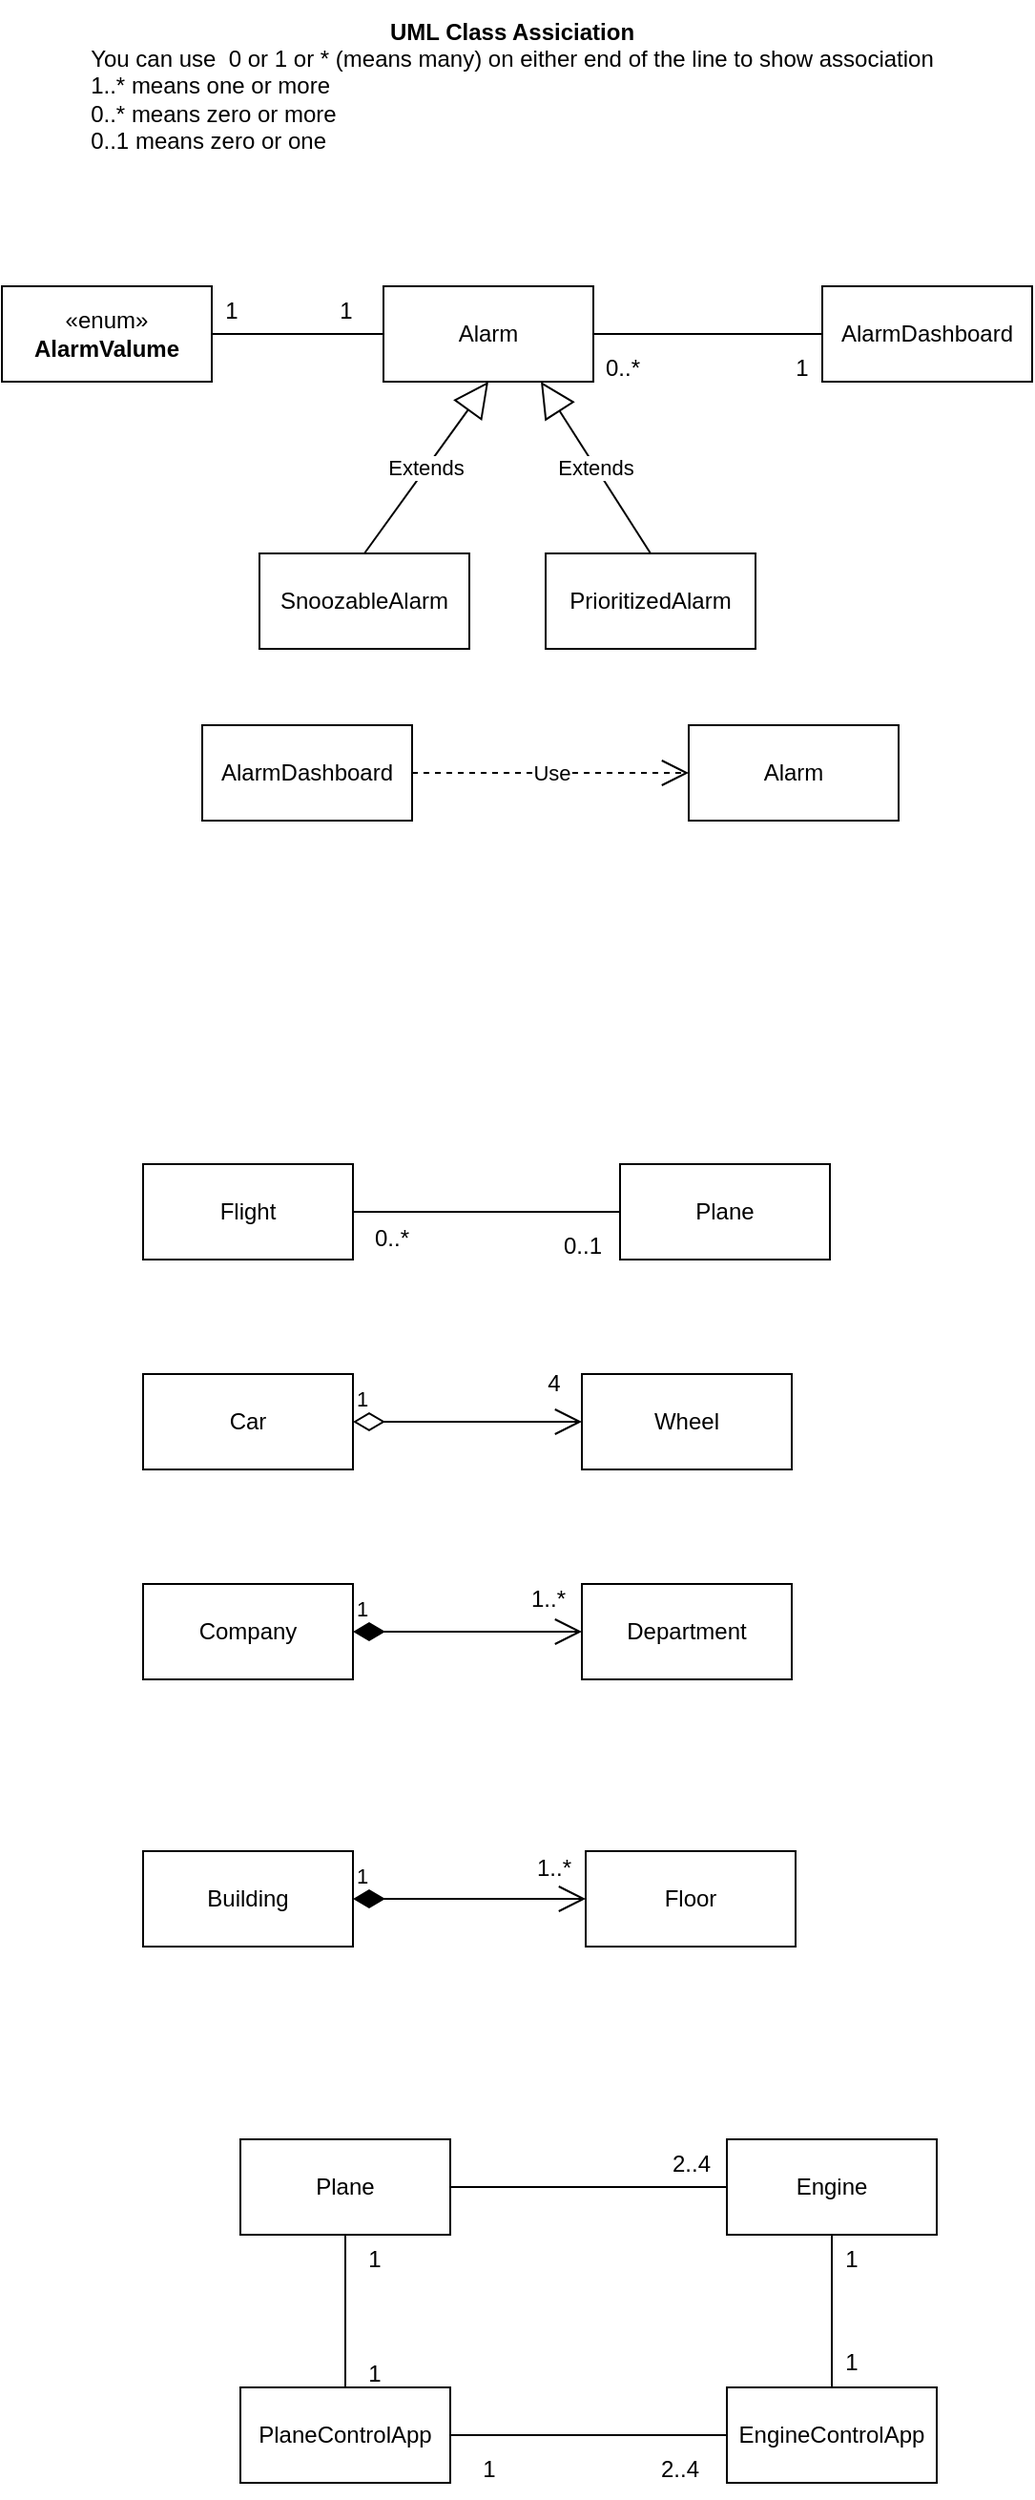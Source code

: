 <mxfile version="23.1.6" type="device">
  <diagram name="Page-1" id="PVlP727mo563Jm-Nn-ri">
    <mxGraphModel dx="1169" dy="633" grid="1" gridSize="10" guides="1" tooltips="1" connect="1" arrows="1" fold="1" page="1" pageScale="1" pageWidth="850" pageHeight="1100" math="0" shadow="0">
      <root>
        <mxCell id="0" />
        <mxCell id="1" parent="0" />
        <mxCell id="AKbd1i7YC7B8-x8BVuEd-1" value="Alarm" style="html=1;whiteSpace=wrap;" vertex="1" parent="1">
          <mxGeometry x="370" y="340" width="110" height="50" as="geometry" />
        </mxCell>
        <mxCell id="AKbd1i7YC7B8-x8BVuEd-2" value="AlarmDashboard" style="html=1;whiteSpace=wrap;" vertex="1" parent="1">
          <mxGeometry x="600" y="340" width="110" height="50" as="geometry" />
        </mxCell>
        <mxCell id="AKbd1i7YC7B8-x8BVuEd-4" value="" style="endArrow=none;html=1;edgeStyle=orthogonalEdgeStyle;rounded=0;entryX=0;entryY=0.5;entryDx=0;entryDy=0;exitX=1;exitY=0.5;exitDx=0;exitDy=0;" edge="1" parent="1" source="AKbd1i7YC7B8-x8BVuEd-1" target="AKbd1i7YC7B8-x8BVuEd-2">
          <mxGeometry relative="1" as="geometry">
            <mxPoint x="260" y="520" as="sourcePoint" />
            <mxPoint x="420" y="520" as="targetPoint" />
          </mxGeometry>
        </mxCell>
        <mxCell id="AKbd1i7YC7B8-x8BVuEd-7" value="&lt;b&gt;UML Class Assiciation&lt;/b&gt;&lt;br&gt;You can use&amp;nbsp; 0 or 1 or * (means many) on either end of the line to show association&lt;br&gt;&lt;div style=&quot;text-align: justify;&quot;&gt;&lt;span style=&quot;background-color: initial;&quot;&gt;1..* means one or more&lt;/span&gt;&lt;/div&gt;&lt;div style=&quot;text-align: justify;&quot;&gt;&lt;span style=&quot;background-color: initial;&quot;&gt;0..* means zero or more&lt;/span&gt;&lt;/div&gt;&lt;div style=&quot;text-align: justify;&quot;&gt;&lt;span style=&quot;background-color: initial;&quot;&gt;0..1 means zero or one&amp;nbsp;&lt;/span&gt;&lt;/div&gt;" style="text;html=1;align=center;verticalAlign=middle;resizable=0;points=[];autosize=1;strokeColor=none;fillColor=none;" vertex="1" parent="1">
          <mxGeometry x="202" y="190" width="470" height="90" as="geometry" />
        </mxCell>
        <mxCell id="AKbd1i7YC7B8-x8BVuEd-8" value="0..*" style="text;html=1;align=center;verticalAlign=middle;resizable=0;points=[];autosize=1;strokeColor=none;fillColor=none;" vertex="1" parent="1">
          <mxGeometry x="475" y="368" width="40" height="30" as="geometry" />
        </mxCell>
        <mxCell id="AKbd1i7YC7B8-x8BVuEd-9" value="1" style="text;html=1;align=center;verticalAlign=middle;resizable=0;points=[];autosize=1;strokeColor=none;fillColor=none;" vertex="1" parent="1">
          <mxGeometry x="574" y="368" width="30" height="30" as="geometry" />
        </mxCell>
        <mxCell id="AKbd1i7YC7B8-x8BVuEd-10" value="Flight" style="html=1;whiteSpace=wrap;" vertex="1" parent="1">
          <mxGeometry x="244" y="800" width="110" height="50" as="geometry" />
        </mxCell>
        <mxCell id="AKbd1i7YC7B8-x8BVuEd-11" value="Plane" style="html=1;whiteSpace=wrap;" vertex="1" parent="1">
          <mxGeometry x="494" y="800" width="110" height="50" as="geometry" />
        </mxCell>
        <mxCell id="AKbd1i7YC7B8-x8BVuEd-12" value="" style="endArrow=none;html=1;edgeStyle=orthogonalEdgeStyle;rounded=0;entryX=0;entryY=0.5;entryDx=0;entryDy=0;exitX=1;exitY=0.5;exitDx=0;exitDy=0;" edge="1" parent="1" source="AKbd1i7YC7B8-x8BVuEd-10" target="AKbd1i7YC7B8-x8BVuEd-11">
          <mxGeometry relative="1" as="geometry">
            <mxPoint x="434" y="675" as="sourcePoint" />
            <mxPoint x="554" y="675" as="targetPoint" />
          </mxGeometry>
        </mxCell>
        <mxCell id="AKbd1i7YC7B8-x8BVuEd-13" value="0..1" style="text;html=1;align=center;verticalAlign=middle;resizable=0;points=[];autosize=1;strokeColor=none;fillColor=none;" vertex="1" parent="1">
          <mxGeometry x="454" y="828" width="40" height="30" as="geometry" />
        </mxCell>
        <mxCell id="AKbd1i7YC7B8-x8BVuEd-14" value="0..*" style="text;html=1;align=center;verticalAlign=middle;resizable=0;points=[];autosize=1;strokeColor=none;fillColor=none;" vertex="1" parent="1">
          <mxGeometry x="354" y="824" width="40" height="30" as="geometry" />
        </mxCell>
        <mxCell id="AKbd1i7YC7B8-x8BVuEd-15" value="Car" style="html=1;whiteSpace=wrap;" vertex="1" parent="1">
          <mxGeometry x="244" y="910" width="110" height="50" as="geometry" />
        </mxCell>
        <mxCell id="AKbd1i7YC7B8-x8BVuEd-16" value="Wheel" style="html=1;whiteSpace=wrap;" vertex="1" parent="1">
          <mxGeometry x="474" y="910" width="110" height="50" as="geometry" />
        </mxCell>
        <mxCell id="AKbd1i7YC7B8-x8BVuEd-18" value="4" style="text;html=1;align=center;verticalAlign=middle;resizable=0;points=[];autosize=1;strokeColor=none;fillColor=none;" vertex="1" parent="1">
          <mxGeometry x="444" y="900" width="30" height="30" as="geometry" />
        </mxCell>
        <mxCell id="AKbd1i7YC7B8-x8BVuEd-19" value="1" style="endArrow=open;html=1;endSize=12;startArrow=diamondThin;startSize=14;startFill=0;edgeStyle=orthogonalEdgeStyle;align=left;verticalAlign=bottom;rounded=0;exitX=1;exitY=0.5;exitDx=0;exitDy=0;entryX=0;entryY=0.5;entryDx=0;entryDy=0;" edge="1" parent="1" source="AKbd1i7YC7B8-x8BVuEd-15" target="AKbd1i7YC7B8-x8BVuEd-16">
          <mxGeometry x="-1" y="3" relative="1" as="geometry">
            <mxPoint x="339" y="870" as="sourcePoint" />
            <mxPoint x="499" y="870" as="targetPoint" />
          </mxGeometry>
        </mxCell>
        <mxCell id="AKbd1i7YC7B8-x8BVuEd-20" value="Company" style="html=1;whiteSpace=wrap;" vertex="1" parent="1">
          <mxGeometry x="244" y="1020" width="110" height="50" as="geometry" />
        </mxCell>
        <mxCell id="AKbd1i7YC7B8-x8BVuEd-21" value="Department" style="html=1;whiteSpace=wrap;" vertex="1" parent="1">
          <mxGeometry x="474" y="1020" width="110" height="50" as="geometry" />
        </mxCell>
        <mxCell id="AKbd1i7YC7B8-x8BVuEd-22" value="1" style="endArrow=open;html=1;endSize=12;startArrow=diamondThin;startSize=14;startFill=1;edgeStyle=orthogonalEdgeStyle;align=left;verticalAlign=bottom;rounded=0;entryX=0;entryY=0.5;entryDx=0;entryDy=0;exitX=1;exitY=0.5;exitDx=0;exitDy=0;" edge="1" parent="1" source="AKbd1i7YC7B8-x8BVuEd-20" target="AKbd1i7YC7B8-x8BVuEd-21">
          <mxGeometry x="-1" y="3" relative="1" as="geometry">
            <mxPoint x="174" y="860" as="sourcePoint" />
            <mxPoint x="334" y="860" as="targetPoint" />
          </mxGeometry>
        </mxCell>
        <mxCell id="AKbd1i7YC7B8-x8BVuEd-23" value="1..*" style="text;html=1;align=center;verticalAlign=middle;resizable=0;points=[];autosize=1;strokeColor=none;fillColor=none;" vertex="1" parent="1">
          <mxGeometry x="436" y="1013" width="40" height="30" as="geometry" />
        </mxCell>
        <mxCell id="AKbd1i7YC7B8-x8BVuEd-24" value="Building" style="html=1;whiteSpace=wrap;" vertex="1" parent="1">
          <mxGeometry x="244" y="1160" width="110" height="50" as="geometry" />
        </mxCell>
        <mxCell id="AKbd1i7YC7B8-x8BVuEd-25" value="Floor" style="html=1;whiteSpace=wrap;" vertex="1" parent="1">
          <mxGeometry x="476" y="1160" width="110" height="50" as="geometry" />
        </mxCell>
        <mxCell id="AKbd1i7YC7B8-x8BVuEd-26" value="1" style="endArrow=open;html=1;endSize=12;startArrow=diamondThin;startSize=14;startFill=1;edgeStyle=orthogonalEdgeStyle;align=left;verticalAlign=bottom;rounded=0;exitX=1;exitY=0.5;exitDx=0;exitDy=0;entryX=0;entryY=0.5;entryDx=0;entryDy=0;" edge="1" parent="1" source="AKbd1i7YC7B8-x8BVuEd-24" target="AKbd1i7YC7B8-x8BVuEd-25">
          <mxGeometry x="-1" y="3" relative="1" as="geometry">
            <mxPoint x="339" y="1240" as="sourcePoint" />
            <mxPoint x="499" y="1240" as="targetPoint" />
          </mxGeometry>
        </mxCell>
        <mxCell id="AKbd1i7YC7B8-x8BVuEd-27" value="1..*" style="text;html=1;align=center;verticalAlign=middle;resizable=0;points=[];autosize=1;strokeColor=none;fillColor=none;" vertex="1" parent="1">
          <mxGeometry x="439" y="1154" width="40" height="30" as="geometry" />
        </mxCell>
        <mxCell id="AKbd1i7YC7B8-x8BVuEd-28" value="Plane" style="html=1;whiteSpace=wrap;" vertex="1" parent="1">
          <mxGeometry x="295" y="1311" width="110" height="50" as="geometry" />
        </mxCell>
        <mxCell id="AKbd1i7YC7B8-x8BVuEd-29" value="Engine" style="html=1;whiteSpace=wrap;" vertex="1" parent="1">
          <mxGeometry x="550" y="1311" width="110" height="50" as="geometry" />
        </mxCell>
        <mxCell id="AKbd1i7YC7B8-x8BVuEd-30" value="EngineControlApp" style="html=1;whiteSpace=wrap;" vertex="1" parent="1">
          <mxGeometry x="550" y="1441" width="110" height="50" as="geometry" />
        </mxCell>
        <mxCell id="AKbd1i7YC7B8-x8BVuEd-31" value="" style="endArrow=none;html=1;edgeStyle=orthogonalEdgeStyle;rounded=0;entryX=0.5;entryY=0;entryDx=0;entryDy=0;exitX=0.5;exitY=1;exitDx=0;exitDy=0;" edge="1" parent="1" source="AKbd1i7YC7B8-x8BVuEd-29" target="AKbd1i7YC7B8-x8BVuEd-30">
          <mxGeometry relative="1" as="geometry">
            <mxPoint x="295" y="1261" as="sourcePoint" />
            <mxPoint x="455" y="1261" as="targetPoint" />
          </mxGeometry>
        </mxCell>
        <mxCell id="AKbd1i7YC7B8-x8BVuEd-34" value="PlaneControlApp" style="html=1;whiteSpace=wrap;" vertex="1" parent="1">
          <mxGeometry x="295" y="1441" width="110" height="50" as="geometry" />
        </mxCell>
        <mxCell id="AKbd1i7YC7B8-x8BVuEd-35" value="" style="endArrow=none;html=1;edgeStyle=orthogonalEdgeStyle;rounded=0;exitX=0.5;exitY=1;exitDx=0;exitDy=0;" edge="1" parent="1" source="AKbd1i7YC7B8-x8BVuEd-28" target="AKbd1i7YC7B8-x8BVuEd-34">
          <mxGeometry relative="1" as="geometry">
            <mxPoint x="615" y="1371" as="sourcePoint" />
            <mxPoint x="615" y="1451" as="targetPoint" />
          </mxGeometry>
        </mxCell>
        <mxCell id="AKbd1i7YC7B8-x8BVuEd-36" value="" style="endArrow=none;html=1;edgeStyle=orthogonalEdgeStyle;rounded=0;exitX=1;exitY=0.5;exitDx=0;exitDy=0;entryX=0;entryY=0.5;entryDx=0;entryDy=0;" edge="1" parent="1" source="AKbd1i7YC7B8-x8BVuEd-28" target="AKbd1i7YC7B8-x8BVuEd-29">
          <mxGeometry relative="1" as="geometry">
            <mxPoint x="360" y="1371" as="sourcePoint" />
            <mxPoint x="360" y="1451" as="targetPoint" />
          </mxGeometry>
        </mxCell>
        <mxCell id="AKbd1i7YC7B8-x8BVuEd-37" value="" style="endArrow=none;html=1;edgeStyle=orthogonalEdgeStyle;rounded=0;exitX=1;exitY=0.5;exitDx=0;exitDy=0;entryX=0;entryY=0.5;entryDx=0;entryDy=0;" edge="1" parent="1" source="AKbd1i7YC7B8-x8BVuEd-34" target="AKbd1i7YC7B8-x8BVuEd-30">
          <mxGeometry relative="1" as="geometry">
            <mxPoint x="415" y="1346" as="sourcePoint" />
            <mxPoint x="560" y="1346" as="targetPoint" />
          </mxGeometry>
        </mxCell>
        <mxCell id="AKbd1i7YC7B8-x8BVuEd-38" value="1" style="text;html=1;align=center;verticalAlign=middle;resizable=0;points=[];autosize=1;strokeColor=none;fillColor=none;" vertex="1" parent="1">
          <mxGeometry x="600" y="1359" width="30" height="30" as="geometry" />
        </mxCell>
        <mxCell id="AKbd1i7YC7B8-x8BVuEd-39" value="1" style="text;html=1;align=center;verticalAlign=middle;resizable=0;points=[];autosize=1;strokeColor=none;fillColor=none;" vertex="1" parent="1">
          <mxGeometry x="600" y="1413" width="30" height="30" as="geometry" />
        </mxCell>
        <mxCell id="AKbd1i7YC7B8-x8BVuEd-40" value="2..4" style="text;html=1;align=center;verticalAlign=middle;resizable=0;points=[];autosize=1;strokeColor=none;fillColor=none;" vertex="1" parent="1">
          <mxGeometry x="511" y="1309" width="40" height="30" as="geometry" />
        </mxCell>
        <mxCell id="AKbd1i7YC7B8-x8BVuEd-41" value="1" style="text;html=1;align=center;verticalAlign=middle;resizable=0;points=[];autosize=1;strokeColor=none;fillColor=none;" vertex="1" parent="1">
          <mxGeometry x="410" y="1469" width="30" height="30" as="geometry" />
        </mxCell>
        <mxCell id="AKbd1i7YC7B8-x8BVuEd-42" value="2..4" style="text;html=1;align=center;verticalAlign=middle;resizable=0;points=[];autosize=1;strokeColor=none;fillColor=none;" vertex="1" parent="1">
          <mxGeometry x="505" y="1469" width="40" height="30" as="geometry" />
        </mxCell>
        <mxCell id="AKbd1i7YC7B8-x8BVuEd-43" value="1" style="text;html=1;align=center;verticalAlign=middle;resizable=0;points=[];autosize=1;strokeColor=none;fillColor=none;" vertex="1" parent="1">
          <mxGeometry x="350" y="1359" width="30" height="30" as="geometry" />
        </mxCell>
        <mxCell id="AKbd1i7YC7B8-x8BVuEd-45" value="1" style="text;html=1;align=center;verticalAlign=middle;resizable=0;points=[];autosize=1;strokeColor=none;fillColor=none;" vertex="1" parent="1">
          <mxGeometry x="350" y="1419" width="30" height="30" as="geometry" />
        </mxCell>
        <mxCell id="AKbd1i7YC7B8-x8BVuEd-46" value="Use" style="endArrow=open;endSize=12;dashed=1;html=1;rounded=0;entryX=0;entryY=0.5;entryDx=0;entryDy=0;" edge="1" parent="1" source="AKbd1i7YC7B8-x8BVuEd-55" target="AKbd1i7YC7B8-x8BVuEd-56">
          <mxGeometry width="160" relative="1" as="geometry">
            <mxPoint x="330" y="600" as="sourcePoint" />
            <mxPoint x="510" y="600" as="targetPoint" />
          </mxGeometry>
        </mxCell>
        <mxCell id="AKbd1i7YC7B8-x8BVuEd-47" value="«enum»&lt;br&gt;&lt;b&gt;AlarmValume&lt;/b&gt;" style="html=1;whiteSpace=wrap;" vertex="1" parent="1">
          <mxGeometry x="170" y="340" width="110" height="50" as="geometry" />
        </mxCell>
        <mxCell id="AKbd1i7YC7B8-x8BVuEd-48" value="" style="endArrow=none;html=1;edgeStyle=orthogonalEdgeStyle;rounded=0;entryX=0;entryY=0.5;entryDx=0;entryDy=0;exitX=1;exitY=0.5;exitDx=0;exitDy=0;" edge="1" parent="1" source="AKbd1i7YC7B8-x8BVuEd-47" target="AKbd1i7YC7B8-x8BVuEd-1">
          <mxGeometry relative="1" as="geometry">
            <mxPoint x="490" y="375" as="sourcePoint" />
            <mxPoint x="610" y="375" as="targetPoint" />
          </mxGeometry>
        </mxCell>
        <mxCell id="AKbd1i7YC7B8-x8BVuEd-49" value="1" style="text;html=1;align=center;verticalAlign=middle;resizable=0;points=[];autosize=1;strokeColor=none;fillColor=none;" vertex="1" parent="1">
          <mxGeometry x="275" y="338" width="30" height="30" as="geometry" />
        </mxCell>
        <mxCell id="AKbd1i7YC7B8-x8BVuEd-50" value="1" style="text;html=1;align=center;verticalAlign=middle;resizable=0;points=[];autosize=1;strokeColor=none;fillColor=none;" vertex="1" parent="1">
          <mxGeometry x="335" y="338" width="30" height="30" as="geometry" />
        </mxCell>
        <mxCell id="AKbd1i7YC7B8-x8BVuEd-51" value="SnoozableAlarm" style="html=1;whiteSpace=wrap;" vertex="1" parent="1">
          <mxGeometry x="305" y="480" width="110" height="50" as="geometry" />
        </mxCell>
        <mxCell id="AKbd1i7YC7B8-x8BVuEd-52" value="PrioritizedAlarm" style="html=1;whiteSpace=wrap;" vertex="1" parent="1">
          <mxGeometry x="455" y="480" width="110" height="50" as="geometry" />
        </mxCell>
        <mxCell id="AKbd1i7YC7B8-x8BVuEd-53" value="Extends" style="endArrow=block;endSize=16;endFill=0;html=1;rounded=0;entryX=0.5;entryY=1;entryDx=0;entryDy=0;exitX=0.5;exitY=0;exitDx=0;exitDy=0;" edge="1" parent="1" source="AKbd1i7YC7B8-x8BVuEd-51" target="AKbd1i7YC7B8-x8BVuEd-1">
          <mxGeometry width="160" relative="1" as="geometry">
            <mxPoint x="260" y="440" as="sourcePoint" />
            <mxPoint x="420" y="440" as="targetPoint" />
          </mxGeometry>
        </mxCell>
        <mxCell id="AKbd1i7YC7B8-x8BVuEd-54" value="Extends" style="endArrow=block;endSize=16;endFill=0;html=1;rounded=0;entryX=0.75;entryY=1;entryDx=0;entryDy=0;exitX=0.5;exitY=0;exitDx=0;exitDy=0;" edge="1" parent="1" source="AKbd1i7YC7B8-x8BVuEd-52" target="AKbd1i7YC7B8-x8BVuEd-1">
          <mxGeometry width="160" relative="1" as="geometry">
            <mxPoint x="370" y="490" as="sourcePoint" />
            <mxPoint x="435" y="400" as="targetPoint" />
          </mxGeometry>
        </mxCell>
        <mxCell id="AKbd1i7YC7B8-x8BVuEd-56" value="Alarm" style="html=1;whiteSpace=wrap;" vertex="1" parent="1">
          <mxGeometry x="530" y="570" width="110" height="50" as="geometry" />
        </mxCell>
        <mxCell id="AKbd1i7YC7B8-x8BVuEd-57" value="" style="endArrow=open;endSize=12;dashed=1;html=1;rounded=0;entryX=0;entryY=0.5;entryDx=0;entryDy=0;" edge="1" parent="1" target="AKbd1i7YC7B8-x8BVuEd-55">
          <mxGeometry width="160" relative="1" as="geometry">
            <mxPoint x="330" y="600" as="sourcePoint" />
            <mxPoint x="530" y="595" as="targetPoint" />
          </mxGeometry>
        </mxCell>
        <mxCell id="AKbd1i7YC7B8-x8BVuEd-55" value="AlarmDashboard" style="html=1;whiteSpace=wrap;" vertex="1" parent="1">
          <mxGeometry x="275" y="570" width="110" height="50" as="geometry" />
        </mxCell>
      </root>
    </mxGraphModel>
  </diagram>
</mxfile>
